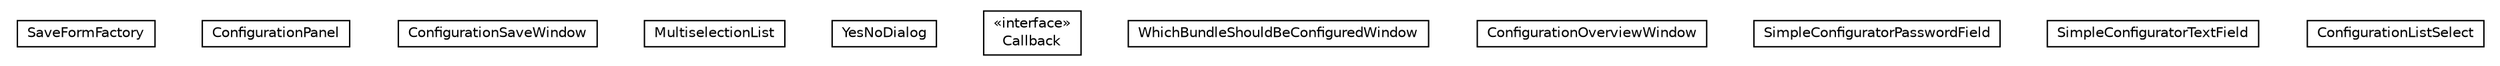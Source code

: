 #!/usr/local/bin/dot
#
# Class diagram 
# Generated by UMLGraph version R5_6-24-gf6e263 (http://www.umlgraph.org/)
#

digraph G {
	edge [fontname="Helvetica",fontsize=10,labelfontname="Helvetica",labelfontsize=10];
	node [fontname="Helvetica",fontsize=10,shape=plaintext];
	nodesep=0.25;
	ranksep=0.5;
	// org.universAAL.tools.ucc.configuration.view.SaveFormFactory
	c1551178 [label=<<table title="org.universAAL.tools.ucc.configuration.view.SaveFormFactory" border="0" cellborder="1" cellspacing="0" cellpadding="2" port="p" href="./SaveFormFactory.html">
		<tr><td><table border="0" cellspacing="0" cellpadding="1">
<tr><td align="center" balign="center"> SaveFormFactory </td></tr>
		</table></td></tr>
		</table>>, URL="./SaveFormFactory.html", fontname="Helvetica", fontcolor="black", fontsize=10.0];
	// org.universAAL.tools.ucc.configuration.view.ConfigurationPanel
	c1551179 [label=<<table title="org.universAAL.tools.ucc.configuration.view.ConfigurationPanel" border="0" cellborder="1" cellspacing="0" cellpadding="2" port="p" href="./ConfigurationPanel.html">
		<tr><td><table border="0" cellspacing="0" cellpadding="1">
<tr><td align="center" balign="center"> ConfigurationPanel </td></tr>
		</table></td></tr>
		</table>>, URL="./ConfigurationPanel.html", fontname="Helvetica", fontcolor="black", fontsize=10.0];
	// org.universAAL.tools.ucc.configuration.view.ConfigurationSaveWindow
	c1551180 [label=<<table title="org.universAAL.tools.ucc.configuration.view.ConfigurationSaveWindow" border="0" cellborder="1" cellspacing="0" cellpadding="2" port="p" href="./ConfigurationSaveWindow.html">
		<tr><td><table border="0" cellspacing="0" cellpadding="1">
<tr><td align="center" balign="center"> ConfigurationSaveWindow </td></tr>
		</table></td></tr>
		</table>>, URL="./ConfigurationSaveWindow.html", fontname="Helvetica", fontcolor="black", fontsize=10.0];
	// org.universAAL.tools.ucc.configuration.view.MultiselectionList
	c1551181 [label=<<table title="org.universAAL.tools.ucc.configuration.view.MultiselectionList" border="0" cellborder="1" cellspacing="0" cellpadding="2" port="p" href="./MultiselectionList.html">
		<tr><td><table border="0" cellspacing="0" cellpadding="1">
<tr><td align="center" balign="center"> MultiselectionList </td></tr>
		</table></td></tr>
		</table>>, URL="./MultiselectionList.html", fontname="Helvetica", fontcolor="black", fontsize=10.0];
	// org.universAAL.tools.ucc.configuration.view.YesNoDialog
	c1551182 [label=<<table title="org.universAAL.tools.ucc.configuration.view.YesNoDialog" border="0" cellborder="1" cellspacing="0" cellpadding="2" port="p" href="./YesNoDialog.html">
		<tr><td><table border="0" cellspacing="0" cellpadding="1">
<tr><td align="center" balign="center"> YesNoDialog </td></tr>
		</table></td></tr>
		</table>>, URL="./YesNoDialog.html", fontname="Helvetica", fontcolor="black", fontsize=10.0];
	// org.universAAL.tools.ucc.configuration.view.YesNoDialog.Callback
	c1551183 [label=<<table title="org.universAAL.tools.ucc.configuration.view.YesNoDialog.Callback" border="0" cellborder="1" cellspacing="0" cellpadding="2" port="p" href="./YesNoDialog.Callback.html">
		<tr><td><table border="0" cellspacing="0" cellpadding="1">
<tr><td align="center" balign="center"> &#171;interface&#187; </td></tr>
<tr><td align="center" balign="center"> Callback </td></tr>
		</table></td></tr>
		</table>>, URL="./YesNoDialog.Callback.html", fontname="Helvetica", fontcolor="black", fontsize=10.0];
	// org.universAAL.tools.ucc.configuration.view.WhichBundleShouldBeConfiguredWindow
	c1551184 [label=<<table title="org.universAAL.tools.ucc.configuration.view.WhichBundleShouldBeConfiguredWindow" border="0" cellborder="1" cellspacing="0" cellpadding="2" port="p" href="./WhichBundleShouldBeConfiguredWindow.html">
		<tr><td><table border="0" cellspacing="0" cellpadding="1">
<tr><td align="center" balign="center"> WhichBundleShouldBeConfiguredWindow </td></tr>
		</table></td></tr>
		</table>>, URL="./WhichBundleShouldBeConfiguredWindow.html", fontname="Helvetica", fontcolor="black", fontsize=10.0];
	// org.universAAL.tools.ucc.configuration.view.ConfigurationOverviewWindow
	c1551185 [label=<<table title="org.universAAL.tools.ucc.configuration.view.ConfigurationOverviewWindow" border="0" cellborder="1" cellspacing="0" cellpadding="2" port="p" href="./ConfigurationOverviewWindow.html">
		<tr><td><table border="0" cellspacing="0" cellpadding="1">
<tr><td align="center" balign="center"> ConfigurationOverviewWindow </td></tr>
		</table></td></tr>
		</table>>, URL="./ConfigurationOverviewWindow.html", fontname="Helvetica", fontcolor="black", fontsize=10.0];
	// org.universAAL.tools.ucc.configuration.view.SimpleConfiguratorPasswordField
	c1551186 [label=<<table title="org.universAAL.tools.ucc.configuration.view.SimpleConfiguratorPasswordField" border="0" cellborder="1" cellspacing="0" cellpadding="2" port="p" href="./SimpleConfiguratorPasswordField.html">
		<tr><td><table border="0" cellspacing="0" cellpadding="1">
<tr><td align="center" balign="center"> SimpleConfiguratorPasswordField </td></tr>
		</table></td></tr>
		</table>>, URL="./SimpleConfiguratorPasswordField.html", fontname="Helvetica", fontcolor="black", fontsize=10.0];
	// org.universAAL.tools.ucc.configuration.view.SimpleConfiguratorTextField
	c1551187 [label=<<table title="org.universAAL.tools.ucc.configuration.view.SimpleConfiguratorTextField" border="0" cellborder="1" cellspacing="0" cellpadding="2" port="p" href="./SimpleConfiguratorTextField.html">
		<tr><td><table border="0" cellspacing="0" cellpadding="1">
<tr><td align="center" balign="center"> SimpleConfiguratorTextField </td></tr>
		</table></td></tr>
		</table>>, URL="./SimpleConfiguratorTextField.html", fontname="Helvetica", fontcolor="black", fontsize=10.0];
	// org.universAAL.tools.ucc.configuration.view.ConfigurationListSelect
	c1551188 [label=<<table title="org.universAAL.tools.ucc.configuration.view.ConfigurationListSelect" border="0" cellborder="1" cellspacing="0" cellpadding="2" port="p" href="./ConfigurationListSelect.html">
		<tr><td><table border="0" cellspacing="0" cellpadding="1">
<tr><td align="center" balign="center"> ConfigurationListSelect </td></tr>
		</table></td></tr>
		</table>>, URL="./ConfigurationListSelect.html", fontname="Helvetica", fontcolor="black", fontsize=10.0];
}

